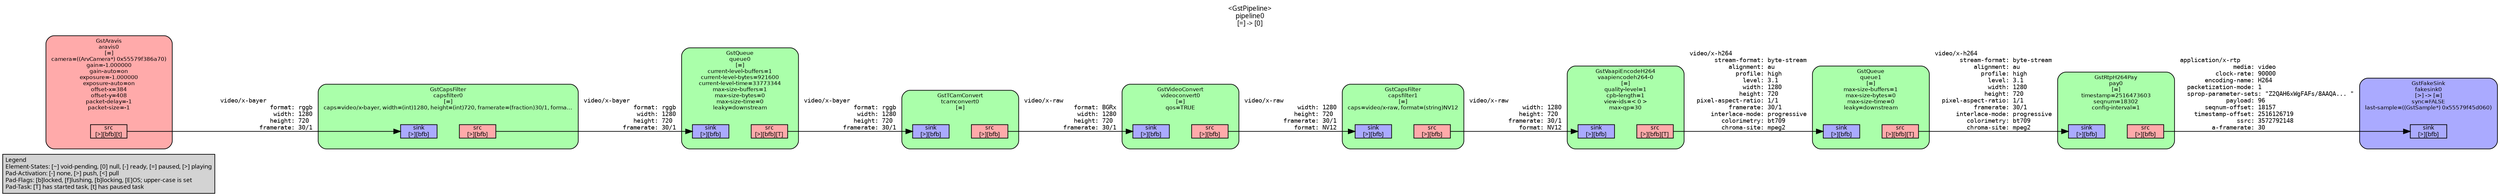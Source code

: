 digraph pipeline {
  rankdir=LR;
  fontname="sans";
  fontsize="10";
  labelloc=t;
  nodesep=.1;
  ranksep=.2;
  label="<GstPipeline>\npipeline0\n[=] -> [0]";
  node [style="filled,rounded", shape=box, fontsize="9", fontname="sans", margin="0.0,0.0"];
  edge [labelfontsize="6", fontsize="9", fontname="monospace"];
  
  legend [
    pos="0,0!",
    margin="0.05,0.05",
    style="filled",
    label="Legend\lElement-States: [~] void-pending, [0] null, [-] ready, [=] paused, [>] playing\lPad-Activation: [-] none, [>] push, [<] pull\lPad-Flags: [b]locked, [f]lushing, [b]locking, [E]OS; upper-case is set\lPad-Task: [T] has started task, [t] has paused task\l",
  ];
  subgraph cluster_capsfilter1_0x55579f3524b0 {
    fontname="Bitstream Vera Sans";
    fontsize="8";
    style="filled,rounded";
    color=black;
    label="GstCapsFilter\ncapsfilter1\n[=]\ncaps=video/x-raw, format=(string)NV12";
    subgraph cluster_capsfilter1_0x55579f3524b0_sink {
      label="";
      style="invis";
      capsfilter1_0x55579f3524b0_sink_0x55579f34a8e0 [color=black, fillcolor="#aaaaff", label="sink\n[>][bfb]", height="0.2", style="filled,solid"];
    }

    subgraph cluster_capsfilter1_0x55579f3524b0_src {
      label="";
      style="invis";
      capsfilter1_0x55579f3524b0_src_0x55579f34ab30 [color=black, fillcolor="#ffaaaa", label="src\n[>][bfb]", height="0.2", style="filled,solid"];
    }

    capsfilter1_0x55579f3524b0_sink_0x55579f34a8e0 -> capsfilter1_0x55579f3524b0_src_0x55579f34ab30 [style="invis"];
    fillcolor="#aaffaa";
  }

  capsfilter1_0x55579f3524b0_src_0x55579f34ab30 -> vaapiencodeh264_0_0x55579f337390_sink_0x55579f2fd1c0 [label="video/x-raw\l               width: 1280\l              height: 720\l           framerate: 30/1\l              format: NV12\l"]
  subgraph cluster_capsfilter0_0x55579f352170 {
    fontname="Bitstream Vera Sans";
    fontsize="8";
    style="filled,rounded";
    color=black;
    label="GstCapsFilter\ncapsfilter0\n[=]\ncaps=video/x-bayer, width=(int)1280, height=(int)720, framerate=(fraction)30/1, forma…";
    subgraph cluster_capsfilter0_0x55579f352170_sink {
      label="";
      style="invis";
      capsfilter0_0x55579f352170_sink_0x55579f34a440 [color=black, fillcolor="#aaaaff", label="sink\n[>][bfb]", height="0.2", style="filled,solid"];
    }

    subgraph cluster_capsfilter0_0x55579f352170_src {
      label="";
      style="invis";
      capsfilter0_0x55579f352170_src_0x55579f34a690 [color=black, fillcolor="#ffaaaa", label="src\n[>][bfb]", height="0.2", style="filled,solid"];
    }

    capsfilter0_0x55579f352170_sink_0x55579f34a440 -> capsfilter0_0x55579f352170_src_0x55579f34a690 [style="invis"];
    fillcolor="#aaffaa";
  }

  capsfilter0_0x55579f352170_src_0x55579f34a690 -> queue0_0x55579f3021b0_sink_0x55579f2fc3e0 [label="video/x-bayer\l              format: rggb\l               width: 1280\l              height: 720\l           framerate: 30/1\l"]
  subgraph cluster_fakesink0_0x55579f34dad0 {
    fontname="Bitstream Vera Sans";
    fontsize="8";
    style="filled,rounded";
    color=black;
    label="GstFakeSink\nfakesink0\n[>] -> [=]\nsync=FALSE\nlast-sample=((GstSample*) 0x55579f45d060)";
    subgraph cluster_fakesink0_0x55579f34dad0_sink {
      label="";
      style="invis";
      fakesink0_0x55579f34dad0_sink_0x55579f34a1f0 [color=black, fillcolor="#aaaaff", label="sink\n[>][bfb]", height="0.2", style="filled,solid"];
    }

    fillcolor="#aaaaff";
  }

  subgraph cluster_pay0_0x55579f348190 {
    fontname="Bitstream Vera Sans";
    fontsize="8";
    style="filled,rounded";
    color=black;
    label="GstRtpH264Pay\npay0\n[=]\ntimestamp=2516473603\nseqnum=18302\nconfig-interval=1";
    subgraph cluster_pay0_0x55579f348190_sink {
      label="";
      style="invis";
      pay0_0x55579f348190_sink_0x55579f2fdd50 [color=black, fillcolor="#aaaaff", label="sink\n[>][bfb]", height="0.2", style="filled,solid"];
    }

    subgraph cluster_pay0_0x55579f348190_src {
      label="";
      style="invis";
      pay0_0x55579f348190_src_0x55579f2fdb00 [color=black, fillcolor="#ffaaaa", label="src\n[>][bfb]", height="0.2", style="filled,solid"];
    }

    pay0_0x55579f348190_sink_0x55579f2fdd50 -> pay0_0x55579f348190_src_0x55579f2fdb00 [style="invis"];
    fillcolor="#aaffaa";
  }

  pay0_0x55579f348190_src_0x55579f2fdb00 -> fakesink0_0x55579f34dad0_sink_0x55579f34a1f0 [label="application/x-rtp\l               media: video\l          clock-rate: 90000\l       encoding-name: H264\l  packetization-mode: 1\l  sprop-parameter-sets: \"Z2QAH6xWgFAFs/8AAQA... \"\l             payload: 96\l       seqnum-offset: 18157\l    timestamp-offset: 2516126719\l                ssrc: 3572792148\l         a-framerate: 30\l"]
  subgraph cluster_queue1_0x55579f3024b0 {
    fontname="Bitstream Vera Sans";
    fontsize="8";
    style="filled,rounded";
    color=black;
    label="GstQueue\nqueue1\n[=]\nmax-size-buffers=1\nmax-size-bytes=0\nmax-size-time=0\nleaky=downstream";
    subgraph cluster_queue1_0x55579f3024b0_sink {
      label="";
      style="invis";
      queue1_0x55579f3024b0_sink_0x55579f2fd660 [color=black, fillcolor="#aaaaff", label="sink\n[>][bfb]", height="0.2", style="filled,solid"];
    }

    subgraph cluster_queue1_0x55579f3024b0_src {
      label="";
      style="invis";
      queue1_0x55579f3024b0_src_0x55579f2fd8b0 [color=black, fillcolor="#ffaaaa", label="src\n[>][bfb][T]", height="0.2", style="filled,solid"];
    }

    queue1_0x55579f3024b0_sink_0x55579f2fd660 -> queue1_0x55579f3024b0_src_0x55579f2fd8b0 [style="invis"];
    fillcolor="#aaffaa";
  }

  queue1_0x55579f3024b0_src_0x55579f2fd8b0 -> pay0_0x55579f348190_sink_0x55579f2fdd50 [label="video/x-h264\l       stream-format: byte-stream\l           alignment: au\l             profile: high\l               level: 3.1\l               width: 1280\l              height: 720\l  pixel-aspect-ratio: 1/1\l           framerate: 30/1\l      interlace-mode: progressive\l         colorimetry: bt709\l         chroma-site: mpeg2\l"]
  subgraph cluster_vaapiencodeh264_0_0x55579f337390 {
    fontname="Bitstream Vera Sans";
    fontsize="8";
    style="filled,rounded";
    color=black;
    label="GstVaapiEncodeH264\nvaapiencodeh264-0\n[=]\nquality-level=1\ncpb-length=1\nview-ids=< 0 >\nmax-qp=30";
    subgraph cluster_vaapiencodeh264_0_0x55579f337390_sink {
      label="";
      style="invis";
      vaapiencodeh264_0_0x55579f337390_sink_0x55579f2fd1c0 [color=black, fillcolor="#aaaaff", label="sink\n[>][bfb]", height="0.2", style="filled,solid"];
    }

    subgraph cluster_vaapiencodeh264_0_0x55579f337390_src {
      label="";
      style="invis";
      vaapiencodeh264_0_0x55579f337390_src_0x55579f2fd410 [color=black, fillcolor="#ffaaaa", label="src\n[>][bfb][T]", height="0.2", style="filled,solid"];
    }

    vaapiencodeh264_0_0x55579f337390_sink_0x55579f2fd1c0 -> vaapiencodeh264_0_0x55579f337390_src_0x55579f2fd410 [style="invis"];
    fillcolor="#aaffaa";
  }

  vaapiencodeh264_0_0x55579f337390_src_0x55579f2fd410 -> queue1_0x55579f3024b0_sink_0x55579f2fd660 [label="video/x-h264\l       stream-format: byte-stream\l           alignment: au\l             profile: high\l               level: 3.1\l               width: 1280\l              height: 720\l  pixel-aspect-ratio: 1/1\l           framerate: 30/1\l      interlace-mode: progressive\l         colorimetry: bt709\l         chroma-site: mpeg2\l"]
  subgraph cluster_videoconvert0_0x55579f3178d0 {
    fontname="Bitstream Vera Sans";
    fontsize="8";
    style="filled,rounded";
    color=black;
    label="GstVideoConvert\nvideoconvert0\n[=]\nqos=TRUE";
    subgraph cluster_videoconvert0_0x55579f3178d0_sink {
      label="";
      style="invis";
      videoconvert0_0x55579f3178d0_sink_0x55579f2fcd20 [color=black, fillcolor="#aaaaff", label="sink\n[>][bfb]", height="0.2", style="filled,solid"];
    }

    subgraph cluster_videoconvert0_0x55579f3178d0_src {
      label="";
      style="invis";
      videoconvert0_0x55579f3178d0_src_0x55579f2fcf70 [color=black, fillcolor="#ffaaaa", label="src\n[>][bfb]", height="0.2", style="filled,solid"];
    }

    videoconvert0_0x55579f3178d0_sink_0x55579f2fcd20 -> videoconvert0_0x55579f3178d0_src_0x55579f2fcf70 [style="invis"];
    fillcolor="#aaffaa";
  }

  videoconvert0_0x55579f3178d0_src_0x55579f2fcf70 -> capsfilter1_0x55579f3524b0_sink_0x55579f34a8e0 [label="video/x-raw\l               width: 1280\l              height: 720\l           framerate: 30/1\l              format: NV12\l"]
  subgraph cluster_tcamconvert0_0x55579f30c110 {
    fontname="Bitstream Vera Sans";
    fontsize="8";
    style="filled,rounded";
    color=black;
    label="GstTCamConvert\ntcamconvert0\n[=]";
    subgraph cluster_tcamconvert0_0x55579f30c110_sink {
      label="";
      style="invis";
      tcamconvert0_0x55579f30c110_sink_0x55579f2fc880 [color=black, fillcolor="#aaaaff", label="sink\n[>][bfb]", height="0.2", style="filled,solid"];
    }

    subgraph cluster_tcamconvert0_0x55579f30c110_src {
      label="";
      style="invis";
      tcamconvert0_0x55579f30c110_src_0x55579f2fcad0 [color=black, fillcolor="#ffaaaa", label="src\n[>][bfb]", height="0.2", style="filled,solid"];
    }

    tcamconvert0_0x55579f30c110_sink_0x55579f2fc880 -> tcamconvert0_0x55579f30c110_src_0x55579f2fcad0 [style="invis"];
    fillcolor="#aaffaa";
  }

  tcamconvert0_0x55579f30c110_src_0x55579f2fcad0 -> videoconvert0_0x55579f3178d0_sink_0x55579f2fcd20 [label="video/x-raw\l              format: BGRx\l               width: 1280\l              height: 720\l           framerate: 30/1\l"]
  subgraph cluster_queue0_0x55579f3021b0 {
    fontname="Bitstream Vera Sans";
    fontsize="8";
    style="filled,rounded";
    color=black;
    label="GstQueue\nqueue0\n[=]\ncurrent-level-buffers=1\ncurrent-level-bytes=921600\ncurrent-level-time=33773344\nmax-size-buffers=1\nmax-size-bytes=0\nmax-size-time=0\nleaky=downstream";
    subgraph cluster_queue0_0x55579f3021b0_sink {
      label="";
      style="invis";
      queue0_0x55579f3021b0_sink_0x55579f2fc3e0 [color=black, fillcolor="#aaaaff", label="sink\n[>][bfb]", height="0.2", style="filled,solid"];
    }

    subgraph cluster_queue0_0x55579f3021b0_src {
      label="";
      style="invis";
      queue0_0x55579f3021b0_src_0x55579f2fc630 [color=black, fillcolor="#ffaaaa", label="src\n[>][bfb][T]", height="0.2", style="filled,solid"];
    }

    queue0_0x55579f3021b0_sink_0x55579f2fc3e0 -> queue0_0x55579f3021b0_src_0x55579f2fc630 [style="invis"];
    fillcolor="#aaffaa";
  }

  queue0_0x55579f3021b0_src_0x55579f2fc630 -> tcamconvert0_0x55579f30c110_sink_0x55579f2fc880 [label="video/x-bayer\l              format: rggb\l               width: 1280\l              height: 720\l           framerate: 30/1\l"]
  subgraph cluster_aravis0_0x55579f0788b0 {
    fontname="Bitstream Vera Sans";
    fontsize="8";
    style="filled,rounded";
    color=black;
    label="GstAravis\naravis0\n[=]\ncamera=((ArvCamera*) 0x55579f386a70)\ngain=-1.000000\ngain-auto=on\nexposure=-1.000000\nexposure-auto=on\noffset-x=384\noffset-y=408\npacket-delay=-1\npacket-size=-1";
    subgraph cluster_aravis0_0x55579f0788b0_src {
      label="";
      style="invis";
      aravis0_0x55579f0788b0_src_0x55579f2fc190 [color=black, fillcolor="#ffaaaa", label="src\n[>][bfb][t]", height="0.2", style="filled,solid"];
    }

    fillcolor="#ffaaaa";
  }

  aravis0_0x55579f0788b0_src_0x55579f2fc190 -> capsfilter0_0x55579f352170_sink_0x55579f34a440 [label="video/x-bayer\l              format: rggb\l               width: 1280\l              height: 720\l           framerate: 30/1\l"]
}

